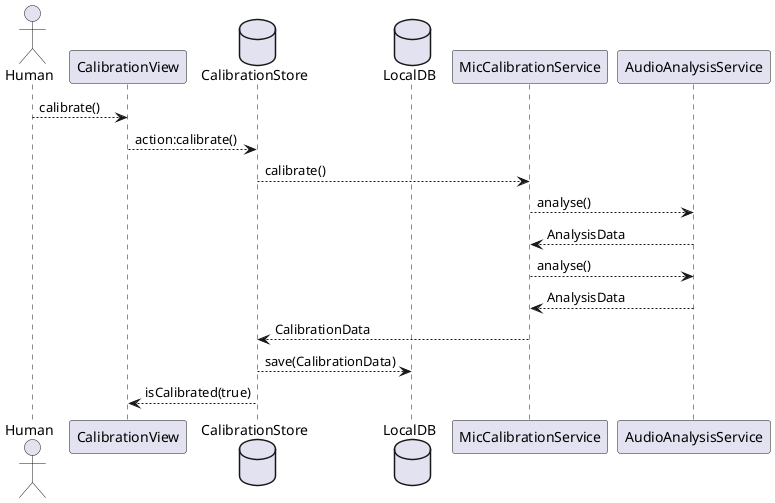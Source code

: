 @startuml
actor Human
participant CalibrationView
database CalibrationStore
database LocalDB
participant MicCalibrationService
participant AudioAnalysisService

Human --> CalibrationView: calibrate()
CalibrationView --> CalibrationStore: action:calibrate()
CalibrationStore --> MicCalibrationService: calibrate()
MicCalibrationService --> AudioAnalysisService: analyse()
AudioAnalysisService --> MicCalibrationService: AnalysisData
MicCalibrationService --> AudioAnalysisService: analyse()
AudioAnalysisService --> MicCalibrationService: AnalysisData
MicCalibrationService --> CalibrationStore: CalibrationData
CalibrationStore --> LocalDB: save(CalibrationData)
CalibrationStore --> CalibrationView: isCalibrated(true)
@enduml
